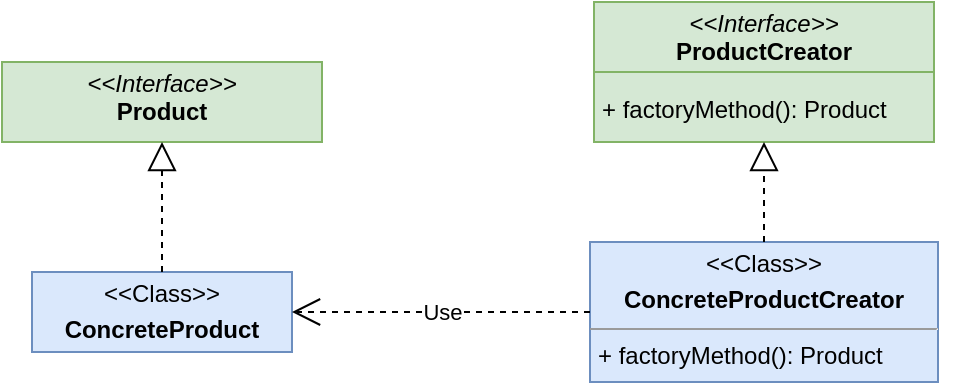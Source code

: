 <mxfile version="13.3.9" type="device"><diagram id="129aLKJlKvGeyg4OWEDQ" name="Page-1"><mxGraphModel dx="1086" dy="806" grid="1" gridSize="10" guides="1" tooltips="1" connect="1" arrows="1" fold="1" page="1" pageScale="1" pageWidth="827" pageHeight="1169" math="0" shadow="0"><root><mxCell id="0"/><mxCell id="1" parent="0"/><mxCell id="8ZMFI5vkZ7z1vPhDrFGL-1" value="" style="group" parent="1" vertex="1" connectable="0"><mxGeometry x="150" y="270" width="160" height="40" as="geometry"/></mxCell><mxCell id="8ZMFI5vkZ7z1vPhDrFGL-2" value="" style="group" parent="8ZMFI5vkZ7z1vPhDrFGL-1" vertex="1" connectable="0"><mxGeometry width="160" height="40" as="geometry"/></mxCell><mxCell id="8ZMFI5vkZ7z1vPhDrFGL-3" value="&lt;p style=&quot;margin: 0px ; margin-top: 4px ; text-align: center&quot;&gt;&lt;i&gt;&amp;lt;&amp;lt;Interface&amp;gt;&amp;gt;&lt;/i&gt;&lt;br&gt;&lt;b&gt;Product&lt;/b&gt;&lt;/p&gt;" style="verticalAlign=top;align=left;overflow=fill;fontSize=12;fontFamily=Helvetica;html=1;fillColor=#d5e8d4;strokeColor=#82b366;" parent="8ZMFI5vkZ7z1vPhDrFGL-2" vertex="1"><mxGeometry width="160" height="40" as="geometry"/></mxCell><mxCell id="8ZMFI5vkZ7z1vPhDrFGL-5" value="" style="group" parent="1" vertex="1" connectable="0"><mxGeometry x="446" y="240" width="180" height="70" as="geometry"/></mxCell><mxCell id="8ZMFI5vkZ7z1vPhDrFGL-6" value="" style="group" parent="8ZMFI5vkZ7z1vPhDrFGL-5" vertex="1" connectable="0"><mxGeometry width="180" height="70" as="geometry"/></mxCell><mxCell id="8ZMFI5vkZ7z1vPhDrFGL-7" value="&lt;p style=&quot;margin: 0px ; margin-top: 4px ; text-align: center&quot;&gt;&lt;i&gt;&amp;lt;&amp;lt;Interface&amp;gt;&amp;gt;&lt;/i&gt;&lt;br&gt;&lt;b&gt;ProductCreator&lt;/b&gt;&lt;/p&gt;&lt;p style=&quot;margin: 0px ; margin-left: 4px&quot;&gt;&lt;br&gt;&lt;/p&gt;&lt;p style=&quot;margin: 0px ; margin-left: 4px&quot;&gt;+ factoryMethod(): Product&lt;/p&gt;" style="verticalAlign=top;align=left;overflow=fill;fontSize=12;fontFamily=Helvetica;html=1;fillColor=#d5e8d4;strokeColor=#82b366;" parent="8ZMFI5vkZ7z1vPhDrFGL-6" vertex="1"><mxGeometry width="170" height="70" as="geometry"/></mxCell><mxCell id="8ZMFI5vkZ7z1vPhDrFGL-8" value="" style="endArrow=none;html=1;exitX=0;exitY=0.5;exitDx=0;exitDy=0;entryX=1;entryY=0.5;entryDx=0;entryDy=0;fillColor=#d5e8d4;strokeColor=#82b366;" parent="8ZMFI5vkZ7z1vPhDrFGL-6" source="8ZMFI5vkZ7z1vPhDrFGL-7" target="8ZMFI5vkZ7z1vPhDrFGL-7" edge="1"><mxGeometry width="50" height="50" relative="1" as="geometry"><mxPoint x="304.211" y="170" as="sourcePoint"/><mxPoint x="348.947" y="120" as="targetPoint"/></mxGeometry></mxCell><mxCell id="8ZMFI5vkZ7z1vPhDrFGL-9" value="&lt;p style=&quot;margin: 0px ; margin-top: 4px ; text-align: center&quot;&gt;&amp;lt;&amp;lt;Class&amp;gt;&amp;gt;&lt;/p&gt;&lt;p style=&quot;margin: 0px ; margin-top: 4px ; text-align: center&quot;&gt;&lt;b&gt;ConcreteProduct&lt;/b&gt;&lt;/p&gt;" style="verticalAlign=top;align=left;overflow=fill;fontSize=12;fontFamily=Helvetica;html=1;fillColor=#dae8fc;strokeColor=#6c8ebf;" parent="1" vertex="1"><mxGeometry x="165" y="375" width="130" height="40" as="geometry"/></mxCell><mxCell id="8ZMFI5vkZ7z1vPhDrFGL-11" value="" style="endArrow=block;dashed=1;endFill=0;endSize=12;html=1;exitX=0.5;exitY=0;exitDx=0;exitDy=0;entryX=0.5;entryY=1;entryDx=0;entryDy=0;" parent="1" source="8ZMFI5vkZ7z1vPhDrFGL-9" target="8ZMFI5vkZ7z1vPhDrFGL-3" edge="1"><mxGeometry width="160" relative="1" as="geometry"><mxPoint x="370" y="310" as="sourcePoint"/><mxPoint x="300" y="330" as="targetPoint"/></mxGeometry></mxCell><mxCell id="8ZMFI5vkZ7z1vPhDrFGL-13" value="&lt;p style=&quot;margin: 0px ; margin-top: 4px ; text-align: center&quot;&gt;&amp;lt;&amp;lt;Class&amp;gt;&amp;gt;&lt;/p&gt;&lt;p style=&quot;margin: 0px ; margin-top: 4px ; text-align: center&quot;&gt;&lt;b&gt;ConcreteProductCreator&lt;/b&gt;&lt;/p&gt;&lt;hr size=&quot;1&quot;&gt;&lt;p style=&quot;margin: 0px ; margin-left: 4px&quot;&gt;+ factoryMethod(): Product&lt;/p&gt;" style="verticalAlign=top;align=left;overflow=fill;fontSize=12;fontFamily=Helvetica;html=1;fillColor=#dae8fc;strokeColor=#6c8ebf;" parent="1" vertex="1"><mxGeometry x="444" y="360" width="174" height="70" as="geometry"/></mxCell><mxCell id="8ZMFI5vkZ7z1vPhDrFGL-15" value="Use" style="endArrow=open;endSize=12;dashed=1;html=1;exitX=0;exitY=0.5;exitDx=0;exitDy=0;entryX=1;entryY=0.5;entryDx=0;entryDy=0;" parent="1" source="8ZMFI5vkZ7z1vPhDrFGL-13" target="8ZMFI5vkZ7z1vPhDrFGL-9" edge="1"><mxGeometry width="160" relative="1" as="geometry"><mxPoint x="370" y="450" as="sourcePoint"/><mxPoint x="530" y="450" as="targetPoint"/></mxGeometry></mxCell><mxCell id="8ZMFI5vkZ7z1vPhDrFGL-17" value="" style="endArrow=block;dashed=1;endFill=0;endSize=12;html=1;exitX=0.5;exitY=0;exitDx=0;exitDy=0;entryX=0.5;entryY=1;entryDx=0;entryDy=0;" parent="1" source="8ZMFI5vkZ7z1vPhDrFGL-13" target="8ZMFI5vkZ7z1vPhDrFGL-7" edge="1"><mxGeometry width="160" relative="1" as="geometry"><mxPoint x="299.5" y="390.0" as="sourcePoint"/><mxPoint x="299" y="320.0" as="targetPoint"/></mxGeometry></mxCell></root></mxGraphModel></diagram></mxfile>